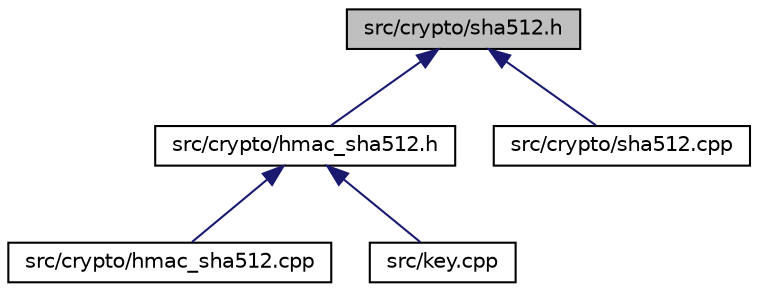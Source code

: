 digraph "src/crypto/sha512.h"
{
  edge [fontname="Helvetica",fontsize="10",labelfontname="Helvetica",labelfontsize="10"];
  node [fontname="Helvetica",fontsize="10",shape=record];
  Node3 [label="src/crypto/sha512.h",height=0.2,width=0.4,color="black", fillcolor="grey75", style="filled", fontcolor="black"];
  Node3 -> Node4 [dir="back",color="midnightblue",fontsize="10",style="solid",fontname="Helvetica"];
  Node4 [label="src/crypto/hmac_sha512.h",height=0.2,width=0.4,color="black", fillcolor="white", style="filled",URL="$d3/d2b/hmac__sha512_8h.html"];
  Node4 -> Node5 [dir="back",color="midnightblue",fontsize="10",style="solid",fontname="Helvetica"];
  Node5 [label="src/crypto/hmac_sha512.cpp",height=0.2,width=0.4,color="black", fillcolor="white", style="filled",URL="$d1/dd4/hmac__sha512_8cpp.html"];
  Node4 -> Node6 [dir="back",color="midnightblue",fontsize="10",style="solid",fontname="Helvetica"];
  Node6 [label="src/key.cpp",height=0.2,width=0.4,color="black", fillcolor="white", style="filled",URL="$d1/dbc/key_8cpp.html"];
  Node3 -> Node7 [dir="back",color="midnightblue",fontsize="10",style="solid",fontname="Helvetica"];
  Node7 [label="src/crypto/sha512.cpp",height=0.2,width=0.4,color="black", fillcolor="white", style="filled",URL="$d1/db4/sha512_8cpp.html"];
}
